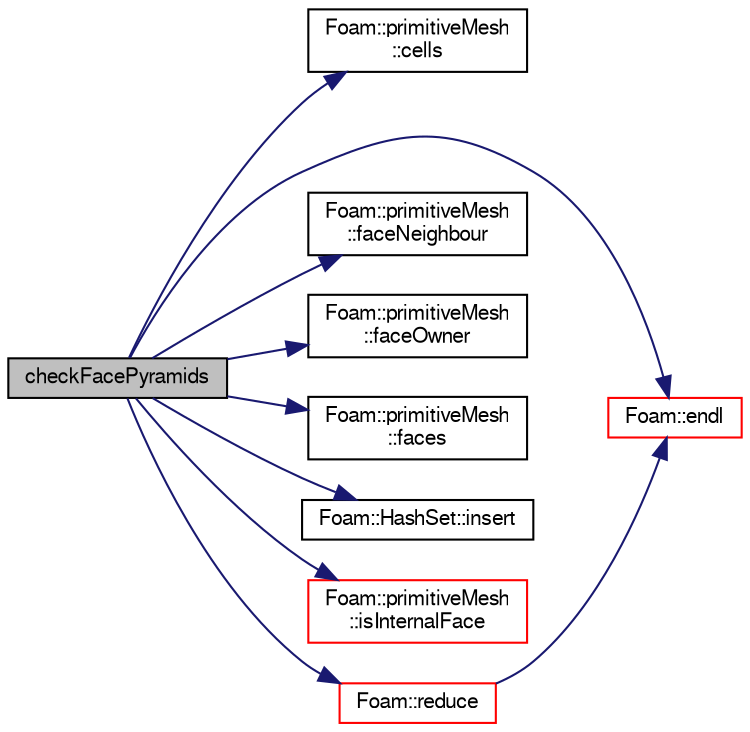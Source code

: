 digraph "checkFacePyramids"
{
  bgcolor="transparent";
  edge [fontname="FreeSans",fontsize="10",labelfontname="FreeSans",labelfontsize="10"];
  node [fontname="FreeSans",fontsize="10",shape=record];
  rankdir="LR";
  Node1 [label="checkFacePyramids",height=0.2,width=0.4,color="black", fillcolor="grey75", style="filled" fontcolor="black"];
  Node1 -> Node2 [color="midnightblue",fontsize="10",style="solid",fontname="FreeSans"];
  Node2 [label="Foam::primitiveMesh\l::cells",height=0.2,width=0.4,color="black",URL="$a01911.html#a5838384c0cea399b56339f30bc8558ab"];
  Node1 -> Node3 [color="midnightblue",fontsize="10",style="solid",fontname="FreeSans"];
  Node3 [label="Foam::endl",height=0.2,width=0.4,color="red",URL="$a10237.html#a2db8fe02a0d3909e9351bb4275b23ce4",tooltip="Add newline and flush stream. "];
  Node1 -> Node4 [color="midnightblue",fontsize="10",style="solid",fontname="FreeSans"];
  Node4 [label="Foam::primitiveMesh\l::faceNeighbour",height=0.2,width=0.4,color="black",URL="$a01911.html#acd9489a2ac1ec02451fef1f415386694",tooltip="Face face-neighbour addressing. "];
  Node1 -> Node5 [color="midnightblue",fontsize="10",style="solid",fontname="FreeSans"];
  Node5 [label="Foam::primitiveMesh\l::faceOwner",height=0.2,width=0.4,color="black",URL="$a01911.html#a95a88187f795e30779aa3bac679d9bfc",tooltip="Face face-owner addresing. "];
  Node1 -> Node6 [color="midnightblue",fontsize="10",style="solid",fontname="FreeSans"];
  Node6 [label="Foam::primitiveMesh\l::faces",height=0.2,width=0.4,color="black",URL="$a01911.html#a3669b3b29537f3a55bbd2ffa8c749f41",tooltip="Return faces. "];
  Node1 -> Node7 [color="midnightblue",fontsize="10",style="solid",fontname="FreeSans"];
  Node7 [label="Foam::HashSet::insert",height=0.2,width=0.4,color="black",URL="$a00957.html#a49f0753d9652681fc3a81f59951a0ad7",tooltip="Insert a new entry. "];
  Node1 -> Node8 [color="midnightblue",fontsize="10",style="solid",fontname="FreeSans"];
  Node8 [label="Foam::primitiveMesh\l::isInternalFace",height=0.2,width=0.4,color="red",URL="$a01911.html#a836bb7ec097736e6d0c7903e486776a8",tooltip="Return true if given face label is internal to the mesh. "];
  Node1 -> Node9 [color="midnightblue",fontsize="10",style="solid",fontname="FreeSans"];
  Node9 [label="Foam::reduce",height=0.2,width=0.4,color="red",URL="$a10237.html#a7ffd6af4acc2eb9ba72ee296b5ecda23"];
  Node9 -> Node3 [color="midnightblue",fontsize="10",style="solid",fontname="FreeSans"];
}
